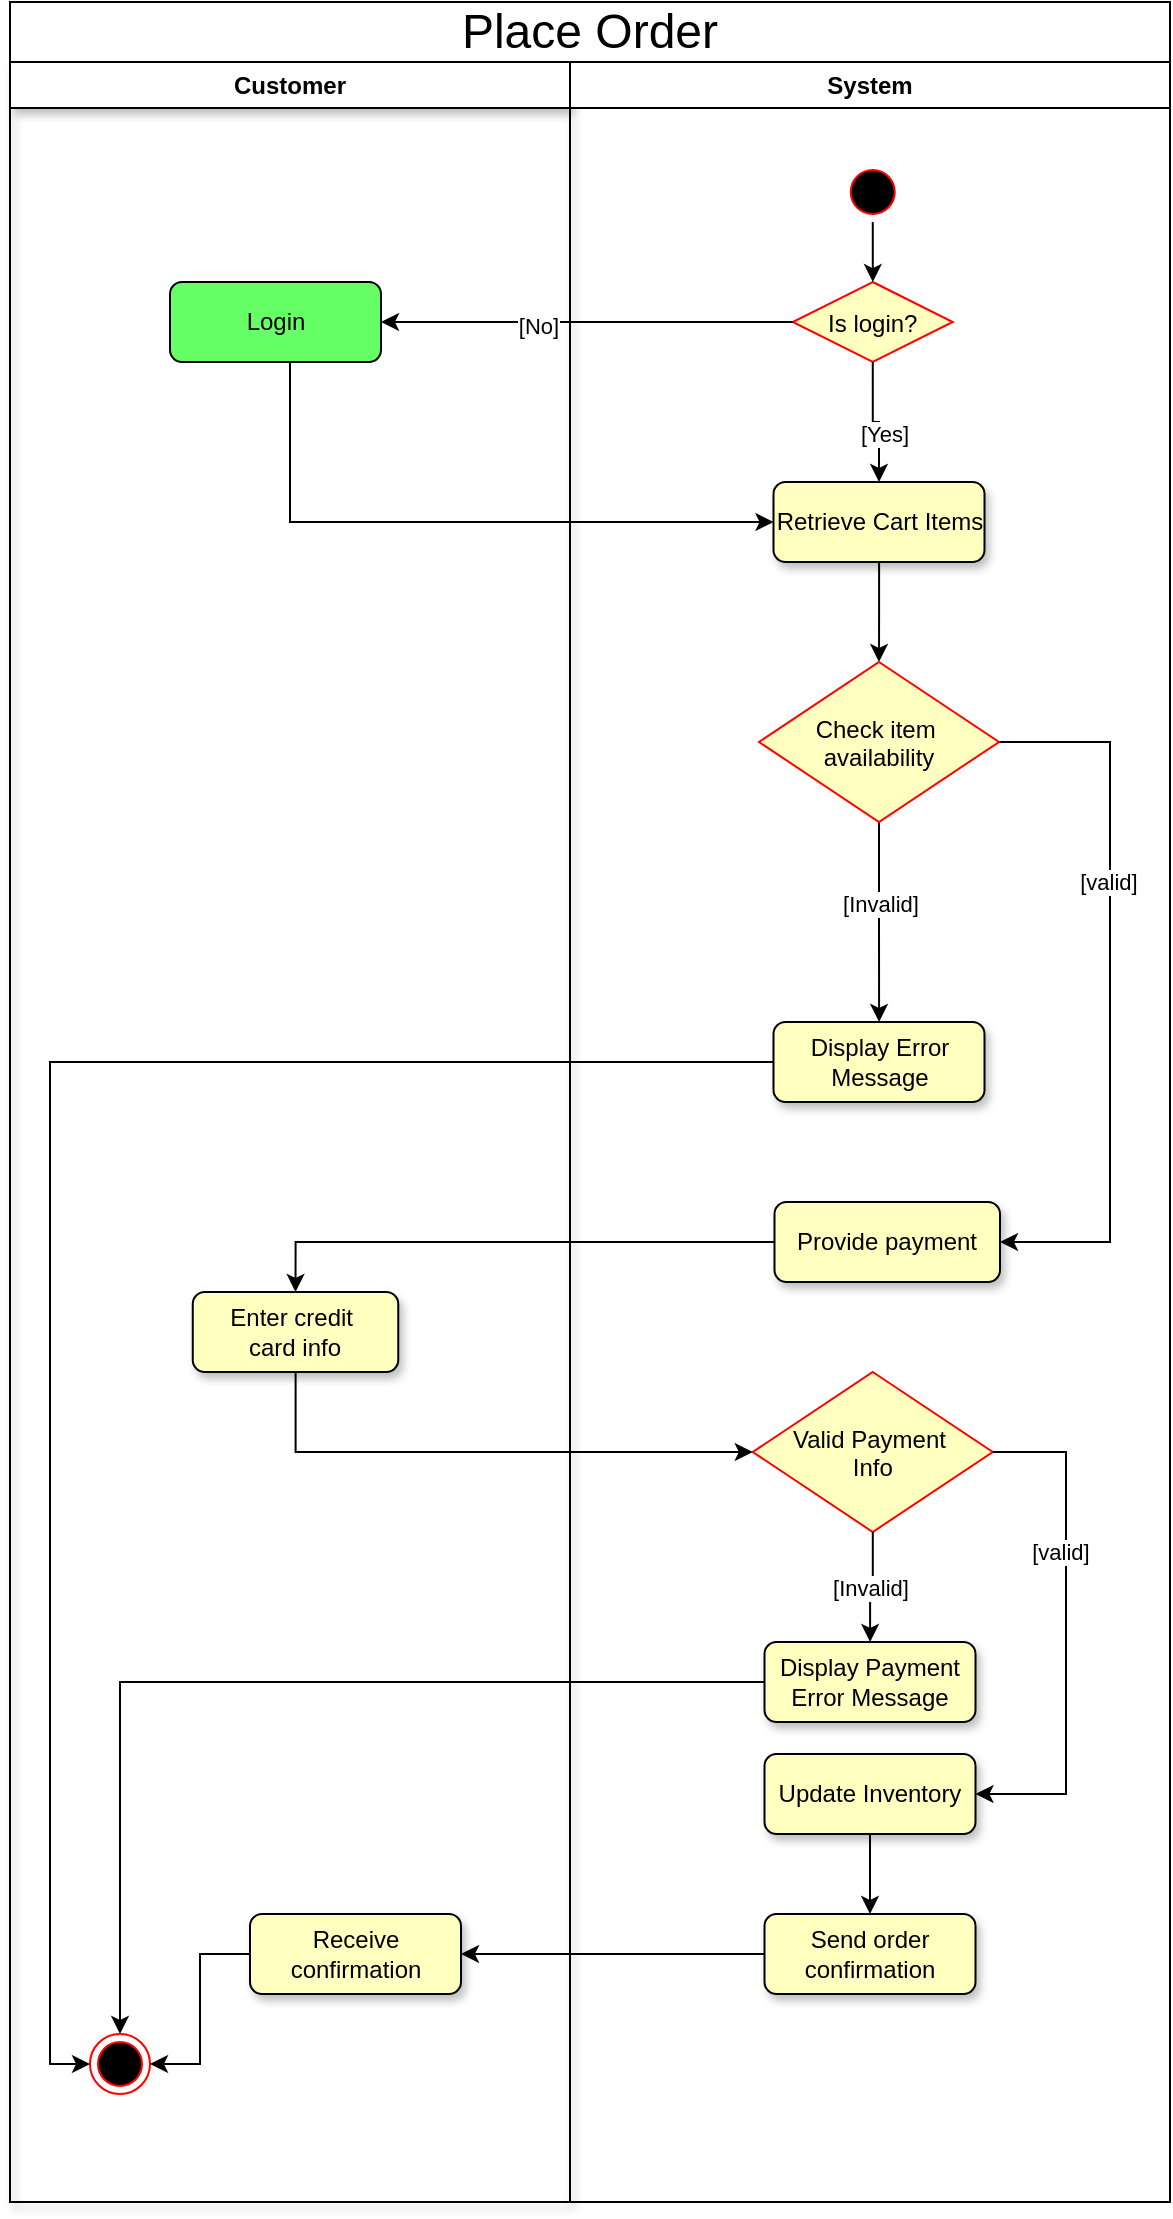 <mxfile version="24.7.17">
  <diagram name="Page-1" id="rNZ7m0xOj77eA6-q9ir9">
    <mxGraphModel dx="3585" dy="2090" grid="1" gridSize="1" guides="1" tooltips="1" connect="1" arrows="1" fold="1" page="1" pageScale="1" pageWidth="413" pageHeight="291" math="0" shadow="0">
      <root>
        <mxCell id="0" />
        <mxCell id="1" parent="0" />
        <mxCell id="4oWhNv5ZwG1E4qyTXh37-1" value="Customer" style="swimlane;whiteSpace=wrap;shadow=1;fillColor=#FFFFFF;" parent="1" vertex="1">
          <mxGeometry x="120" y="130" width="280" height="1070" as="geometry" />
        </mxCell>
        <mxCell id="4oWhNv5ZwG1E4qyTXh37-2" value="&lt;span style=&quot;text-wrap-mode: nowrap;&quot;&gt;Login&lt;/span&gt;" style="rounded=1;whiteSpace=wrap;html=1;fillColor=#66FF66;" parent="4oWhNv5ZwG1E4qyTXh37-1" vertex="1">
          <mxGeometry x="80" y="110" width="105.5" height="40" as="geometry" />
        </mxCell>
        <mxCell id="4oWhNv5ZwG1E4qyTXh37-3" value="System" style="swimlane;whiteSpace=wrap;fillColor=#FFFFFF;" parent="1" vertex="1">
          <mxGeometry x="400" y="130" width="300" height="1070" as="geometry" />
        </mxCell>
        <mxCell id="4oWhNv5ZwG1E4qyTXh37-4" value="" style="edgeStyle=orthogonalEdgeStyle;rounded=0;orthogonalLoop=1;jettySize=auto;html=1;fillColor=#FFFFC0;" parent="4oWhNv5ZwG1E4qyTXh37-3" source="4oWhNv5ZwG1E4qyTXh37-5" target="4oWhNv5ZwG1E4qyTXh37-10" edge="1">
          <mxGeometry relative="1" as="geometry" />
        </mxCell>
        <mxCell id="4oWhNv5ZwG1E4qyTXh37-5" value="Retrieve Cart Items" style="rounded=1;whiteSpace=wrap;html=1;fillColor=#FFFFC0;shadow=1;" parent="4oWhNv5ZwG1E4qyTXh37-3" vertex="1">
          <mxGeometry x="101.75" y="210" width="105.5" height="40" as="geometry" />
        </mxCell>
        <mxCell id="4oWhNv5ZwG1E4qyTXh37-6" style="edgeStyle=orthogonalEdgeStyle;rounded=0;orthogonalLoop=1;jettySize=auto;html=1;entryX=1;entryY=0.5;entryDx=0;entryDy=0;fillColor=#FFFFC0;" parent="4oWhNv5ZwG1E4qyTXh37-3" source="4oWhNv5ZwG1E4qyTXh37-10" target="4oWhNv5ZwG1E4qyTXh37-24" edge="1">
          <mxGeometry relative="1" as="geometry">
            <Array as="points">
              <mxPoint x="270" y="340" />
              <mxPoint x="270" y="590" />
            </Array>
          </mxGeometry>
        </mxCell>
        <mxCell id="4oWhNv5ZwG1E4qyTXh37-7" value="[valid]" style="edgeLabel;html=1;align=center;verticalAlign=middle;resizable=0;points=[];fillColor=#FFFFC0;" parent="4oWhNv5ZwG1E4qyTXh37-6" vertex="1" connectable="0">
          <mxGeometry x="-0.304" y="-1" relative="1" as="geometry">
            <mxPoint as="offset" />
          </mxGeometry>
        </mxCell>
        <mxCell id="4oWhNv5ZwG1E4qyTXh37-8" style="edgeStyle=orthogonalEdgeStyle;rounded=0;orthogonalLoop=1;jettySize=auto;html=1;fillColor=#FFFFC0;" parent="4oWhNv5ZwG1E4qyTXh37-3" source="4oWhNv5ZwG1E4qyTXh37-10" target="4oWhNv5ZwG1E4qyTXh37-11" edge="1">
          <mxGeometry relative="1" as="geometry" />
        </mxCell>
        <mxCell id="4oWhNv5ZwG1E4qyTXh37-9" value="[Invalid]" style="edgeLabel;html=1;align=center;verticalAlign=middle;resizable=0;points=[];fillColor=#FFFFC0;" parent="4oWhNv5ZwG1E4qyTXh37-8" vertex="1" connectable="0">
          <mxGeometry x="-0.191" relative="1" as="geometry">
            <mxPoint as="offset" />
          </mxGeometry>
        </mxCell>
        <mxCell id="4oWhNv5ZwG1E4qyTXh37-10" value="Check item &#xa;availability" style="rhombus;fillColor=#FFFFC0;strokeColor=#ff0000;" parent="4oWhNv5ZwG1E4qyTXh37-3" vertex="1">
          <mxGeometry x="94.5" y="300" width="120" height="80" as="geometry" />
        </mxCell>
        <mxCell id="4oWhNv5ZwG1E4qyTXh37-11" value="Display Error Message" style="rounded=1;whiteSpace=wrap;html=1;fillColor=#FFFFC0;shadow=1;" parent="4oWhNv5ZwG1E4qyTXh37-3" vertex="1">
          <mxGeometry x="101.75" y="480" width="105.5" height="40" as="geometry" />
        </mxCell>
        <mxCell id="4oWhNv5ZwG1E4qyTXh37-12" style="edgeStyle=orthogonalEdgeStyle;rounded=0;orthogonalLoop=1;jettySize=auto;html=1;entryX=0.5;entryY=0;entryDx=0;entryDy=0;fillColor=#FFFFC0;" parent="4oWhNv5ZwG1E4qyTXh37-3" source="4oWhNv5ZwG1E4qyTXh37-13" target="4oWhNv5ZwG1E4qyTXh37-14" edge="1">
          <mxGeometry relative="1" as="geometry" />
        </mxCell>
        <mxCell id="4oWhNv5ZwG1E4qyTXh37-13" value="Display Payment Error Message" style="rounded=1;whiteSpace=wrap;html=1;fillColor=#FFFFC0;shadow=1;" parent="4oWhNv5ZwG1E4qyTXh37-3" vertex="1">
          <mxGeometry x="97.25" y="790" width="105.5" height="40" as="geometry" />
        </mxCell>
        <mxCell id="4oWhNv5ZwG1E4qyTXh37-14" value="" style="ellipse;shape=endState;fillColor=#000000;strokeColor=#ff0000" parent="4oWhNv5ZwG1E4qyTXh37-3" vertex="1">
          <mxGeometry x="-240" y="986" width="30" height="30" as="geometry" />
        </mxCell>
        <mxCell id="4oWhNv5ZwG1E4qyTXh37-15" style="edgeStyle=orthogonalEdgeStyle;rounded=0;orthogonalLoop=1;jettySize=auto;html=1;entryX=1;entryY=0.5;entryDx=0;entryDy=0;fillColor=#FFFFC0;" parent="4oWhNv5ZwG1E4qyTXh37-3" source="4oWhNv5ZwG1E4qyTXh37-16" target="4oWhNv5ZwG1E4qyTXh37-14" edge="1">
          <mxGeometry relative="1" as="geometry" />
        </mxCell>
        <mxCell id="4oWhNv5ZwG1E4qyTXh37-16" value="Receive confirmation" style="rounded=1;whiteSpace=wrap;html=1;fillColor=#FFFFC0;shadow=1;" parent="4oWhNv5ZwG1E4qyTXh37-3" vertex="1">
          <mxGeometry x="-160" y="926" width="105.5" height="40" as="geometry" />
        </mxCell>
        <mxCell id="4oWhNv5ZwG1E4qyTXh37-17" value="Send order confirmation" style="rounded=1;whiteSpace=wrap;html=1;fillColor=#FFFFC0;shadow=1;" parent="4oWhNv5ZwG1E4qyTXh37-3" vertex="1">
          <mxGeometry x="97.25" y="926" width="105.5" height="40" as="geometry" />
        </mxCell>
        <mxCell id="4oWhNv5ZwG1E4qyTXh37-18" value="" style="edgeStyle=orthogonalEdgeStyle;rounded=0;orthogonalLoop=1;jettySize=auto;html=1;fillColor=#FFFFC0;" parent="4oWhNv5ZwG1E4qyTXh37-3" source="4oWhNv5ZwG1E4qyTXh37-19" target="4oWhNv5ZwG1E4qyTXh37-17" edge="1">
          <mxGeometry relative="1" as="geometry" />
        </mxCell>
        <mxCell id="4oWhNv5ZwG1E4qyTXh37-19" value="Update Inventory" style="rounded=1;whiteSpace=wrap;html=1;fillColor=#FFFFC0;shadow=1;" parent="4oWhNv5ZwG1E4qyTXh37-3" vertex="1">
          <mxGeometry x="97.25" y="846" width="105.5" height="40" as="geometry" />
        </mxCell>
        <mxCell id="4oWhNv5ZwG1E4qyTXh37-20" style="edgeStyle=orthogonalEdgeStyle;rounded=0;orthogonalLoop=1;jettySize=auto;html=1;entryX=1;entryY=0.5;entryDx=0;entryDy=0;fillColor=#FFFFC0;" parent="4oWhNv5ZwG1E4qyTXh37-3" source="4oWhNv5ZwG1E4qyTXh37-17" target="4oWhNv5ZwG1E4qyTXh37-16" edge="1">
          <mxGeometry relative="1" as="geometry" />
        </mxCell>
        <mxCell id="4oWhNv5ZwG1E4qyTXh37-21" style="edgeStyle=orthogonalEdgeStyle;rounded=0;orthogonalLoop=1;jettySize=auto;html=1;entryX=0;entryY=0.5;entryDx=0;entryDy=0;exitX=0;exitY=0.5;exitDx=0;exitDy=0;fillColor=#FFFFC0;" parent="4oWhNv5ZwG1E4qyTXh37-3" source="4oWhNv5ZwG1E4qyTXh37-11" target="4oWhNv5ZwG1E4qyTXh37-14" edge="1">
          <mxGeometry relative="1" as="geometry">
            <mxPoint x="-205" y="340" as="sourcePoint" />
            <mxPoint x="-245" y="1046" as="targetPoint" />
          </mxGeometry>
        </mxCell>
        <mxCell id="4oWhNv5ZwG1E4qyTXh37-22" value="Enter credit&amp;nbsp;&lt;div&gt;card info&lt;/div&gt;" style="rounded=1;whiteSpace=wrap;html=1;fillColor=#FFFFC0;shadow=1;" parent="4oWhNv5ZwG1E4qyTXh37-3" vertex="1">
          <mxGeometry x="-188.62" y="615" width="102.75" height="40" as="geometry" />
        </mxCell>
        <mxCell id="4oWhNv5ZwG1E4qyTXh37-23" value="Valid Payment &#xa;Info" style="rhombus;fillColor=#FFFFC0;strokeColor=#ff0000;" parent="4oWhNv5ZwG1E4qyTXh37-3" vertex="1">
          <mxGeometry x="91.38" y="655" width="120" height="80" as="geometry" />
        </mxCell>
        <mxCell id="4oWhNv5ZwG1E4qyTXh37-24" value="Provide payment" style="rounded=1;whiteSpace=wrap;html=1;fillColor=#FFFFC0;shadow=1;" parent="4oWhNv5ZwG1E4qyTXh37-3" vertex="1">
          <mxGeometry x="102.25" y="570" width="112.75" height="40" as="geometry" />
        </mxCell>
        <mxCell id="4oWhNv5ZwG1E4qyTXh37-25" style="edgeStyle=orthogonalEdgeStyle;rounded=0;orthogonalLoop=1;jettySize=auto;html=1;entryX=0.5;entryY=0;entryDx=0;entryDy=0;fillColor=#FFFFC0;" parent="4oWhNv5ZwG1E4qyTXh37-3" source="4oWhNv5ZwG1E4qyTXh37-24" target="4oWhNv5ZwG1E4qyTXh37-22" edge="1">
          <mxGeometry relative="1" as="geometry" />
        </mxCell>
        <mxCell id="4oWhNv5ZwG1E4qyTXh37-26" style="edgeStyle=orthogonalEdgeStyle;rounded=0;orthogonalLoop=1;jettySize=auto;html=1;entryX=0;entryY=0.5;entryDx=0;entryDy=0;fillColor=#FFFFC0;" parent="4oWhNv5ZwG1E4qyTXh37-3" source="4oWhNv5ZwG1E4qyTXh37-22" target="4oWhNv5ZwG1E4qyTXh37-23" edge="1">
          <mxGeometry relative="1" as="geometry">
            <Array as="points">
              <mxPoint x="-136.87" y="695" />
            </Array>
          </mxGeometry>
        </mxCell>
        <mxCell id="4oWhNv5ZwG1E4qyTXh37-27" style="edgeStyle=orthogonalEdgeStyle;rounded=0;orthogonalLoop=1;jettySize=auto;html=1;fillColor=#FFFFC0;" parent="4oWhNv5ZwG1E4qyTXh37-3" source="4oWhNv5ZwG1E4qyTXh37-23" target="4oWhNv5ZwG1E4qyTXh37-13" edge="1">
          <mxGeometry relative="1" as="geometry" />
        </mxCell>
        <mxCell id="4oWhNv5ZwG1E4qyTXh37-28" value="[Invalid]" style="edgeLabel;html=1;align=center;verticalAlign=middle;resizable=0;points=[];fillColor=#FFFFC0;" parent="4oWhNv5ZwG1E4qyTXh37-27" vertex="1" connectable="0">
          <mxGeometry x="0.04" relative="1" as="geometry">
            <mxPoint as="offset" />
          </mxGeometry>
        </mxCell>
        <mxCell id="4oWhNv5ZwG1E4qyTXh37-29" style="edgeStyle=orthogonalEdgeStyle;rounded=0;orthogonalLoop=1;jettySize=auto;html=1;entryX=1;entryY=0.5;entryDx=0;entryDy=0;exitX=1;exitY=0.5;exitDx=0;exitDy=0;fillColor=#FFFFC0;" parent="4oWhNv5ZwG1E4qyTXh37-3" source="4oWhNv5ZwG1E4qyTXh37-23" target="4oWhNv5ZwG1E4qyTXh37-19" edge="1">
          <mxGeometry relative="1" as="geometry">
            <Array as="points">
              <mxPoint x="248" y="695" />
              <mxPoint x="248" y="866" />
            </Array>
          </mxGeometry>
        </mxCell>
        <mxCell id="4oWhNv5ZwG1E4qyTXh37-30" value="[valid]" style="edgeLabel;html=1;align=center;verticalAlign=middle;resizable=0;points=[];fillColor=#FFFFC0;" parent="4oWhNv5ZwG1E4qyTXh37-29" vertex="1" connectable="0">
          <mxGeometry x="-0.32" y="-3" relative="1" as="geometry">
            <mxPoint as="offset" />
          </mxGeometry>
        </mxCell>
        <mxCell id="4oWhNv5ZwG1E4qyTXh37-31" value="" style="ellipse;shape=startState;fillColor=#000000;strokeColor=#ff0000;" parent="4oWhNv5ZwG1E4qyTXh37-3" vertex="1">
          <mxGeometry x="136.38" y="50" width="30" height="30" as="geometry" />
        </mxCell>
        <mxCell id="4oWhNv5ZwG1E4qyTXh37-32" value="Is login?" style="rhombus;fillColor=#FFFFC0;strokeColor=#ff0000;" parent="4oWhNv5ZwG1E4qyTXh37-3" vertex="1">
          <mxGeometry x="111.38" y="110" width="80" height="40" as="geometry" />
        </mxCell>
        <mxCell id="4oWhNv5ZwG1E4qyTXh37-33" value="" style="edgeStyle=orthogonalEdgeStyle;rounded=0;orthogonalLoop=1;jettySize=auto;html=1;fillColor=#FFFFC0;" parent="4oWhNv5ZwG1E4qyTXh37-3" source="4oWhNv5ZwG1E4qyTXh37-31" target="4oWhNv5ZwG1E4qyTXh37-32" edge="1">
          <mxGeometry relative="1" as="geometry" />
        </mxCell>
        <mxCell id="4oWhNv5ZwG1E4qyTXh37-34" style="edgeStyle=orthogonalEdgeStyle;rounded=0;orthogonalLoop=1;jettySize=auto;html=1;entryX=0.5;entryY=0;entryDx=0;entryDy=0;exitX=0.5;exitY=1;exitDx=0;exitDy=0;fillColor=#FFFFC0;" parent="4oWhNv5ZwG1E4qyTXh37-3" source="4oWhNv5ZwG1E4qyTXh37-32" target="4oWhNv5ZwG1E4qyTXh37-5" edge="1">
          <mxGeometry relative="1" as="geometry">
            <mxPoint x="40" y="290" as="targetPoint" />
            <mxPoint x="40" y="170" as="sourcePoint" />
          </mxGeometry>
        </mxCell>
        <mxCell id="4oWhNv5ZwG1E4qyTXh37-35" value="[Yes]" style="edgeLabel;html=1;align=center;verticalAlign=middle;resizable=0;points=[];fillColor=#FFFFC0;" parent="4oWhNv5ZwG1E4qyTXh37-34" vertex="1" connectable="0">
          <mxGeometry x="0.244" y="2" relative="1" as="geometry">
            <mxPoint as="offset" />
          </mxGeometry>
        </mxCell>
        <mxCell id="4oWhNv5ZwG1E4qyTXh37-36" style="edgeStyle=orthogonalEdgeStyle;rounded=0;orthogonalLoop=1;jettySize=auto;html=1;entryX=1;entryY=0.5;entryDx=0;entryDy=0;exitX=0;exitY=0.5;exitDx=0;exitDy=0;fillColor=#FFFFC0;" parent="1" source="4oWhNv5ZwG1E4qyTXh37-32" target="4oWhNv5ZwG1E4qyTXh37-2" edge="1">
          <mxGeometry relative="1" as="geometry">
            <mxPoint x="450" y="400" as="targetPoint" />
            <mxPoint x="450" y="280" as="sourcePoint" />
          </mxGeometry>
        </mxCell>
        <mxCell id="4oWhNv5ZwG1E4qyTXh37-37" value="[No]" style="edgeLabel;html=1;align=center;verticalAlign=middle;resizable=0;points=[];fillColor=#FFFFC0;" parent="4oWhNv5ZwG1E4qyTXh37-36" vertex="1" connectable="0">
          <mxGeometry x="0.244" y="2" relative="1" as="geometry">
            <mxPoint as="offset" />
          </mxGeometry>
        </mxCell>
        <mxCell id="4oWhNv5ZwG1E4qyTXh37-38" style="edgeStyle=orthogonalEdgeStyle;rounded=0;orthogonalLoop=1;jettySize=auto;html=1;entryX=0;entryY=0.5;entryDx=0;entryDy=0;fillColor=#FFFFC0;" parent="1" source="4oWhNv5ZwG1E4qyTXh37-2" target="4oWhNv5ZwG1E4qyTXh37-5" edge="1">
          <mxGeometry relative="1" as="geometry">
            <Array as="points">
              <mxPoint x="260" y="360" />
            </Array>
          </mxGeometry>
        </mxCell>
        <mxCell id="4oWhNv5ZwG1E4qyTXh37-39" value="&lt;span style=&quot;text-wrap: nowrap;&quot;&gt;&lt;font style=&quot;font-size: 24px;&quot;&gt;Place Order&lt;/font&gt;&lt;/span&gt;" style="rounded=0;whiteSpace=wrap;html=1;" parent="1" vertex="1">
          <mxGeometry x="120" y="100" width="580" height="30" as="geometry" />
        </mxCell>
      </root>
    </mxGraphModel>
  </diagram>
</mxfile>
